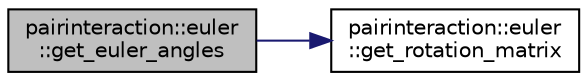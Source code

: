 digraph "pairinteraction::euler::get_euler_angles"
{
 // INTERACTIVE_SVG=YES
 // LATEX_PDF_SIZE
  bgcolor="transparent";
  edge [fontname="Helvetica",fontsize="10",labelfontname="Helvetica",labelfontsize="10"];
  node [fontname="Helvetica",fontsize="10",shape=record];
  rankdir="LR";
  Node1 [label="pairinteraction::euler\l::get_euler_angles",height=0.2,width=0.4,color="black", fillcolor="grey75", style="filled", fontcolor="black",tooltip="Extract the Euler angles alpha, beta, gamma."];
  Node1 -> Node2 [color="midnightblue",fontsize="10",style="solid",fontname="Helvetica"];
  Node2 [label="pairinteraction::euler\l::get_rotation_matrix",height=0.2,width=0.4,color="black",URL="$namespacepairinteraction_1_1euler.html#ad83bde55ed572c70f6d5cb409da7d634",tooltip="Build a matrix that rotates the coordinate system to the new z-axis and y-axis."];
}

